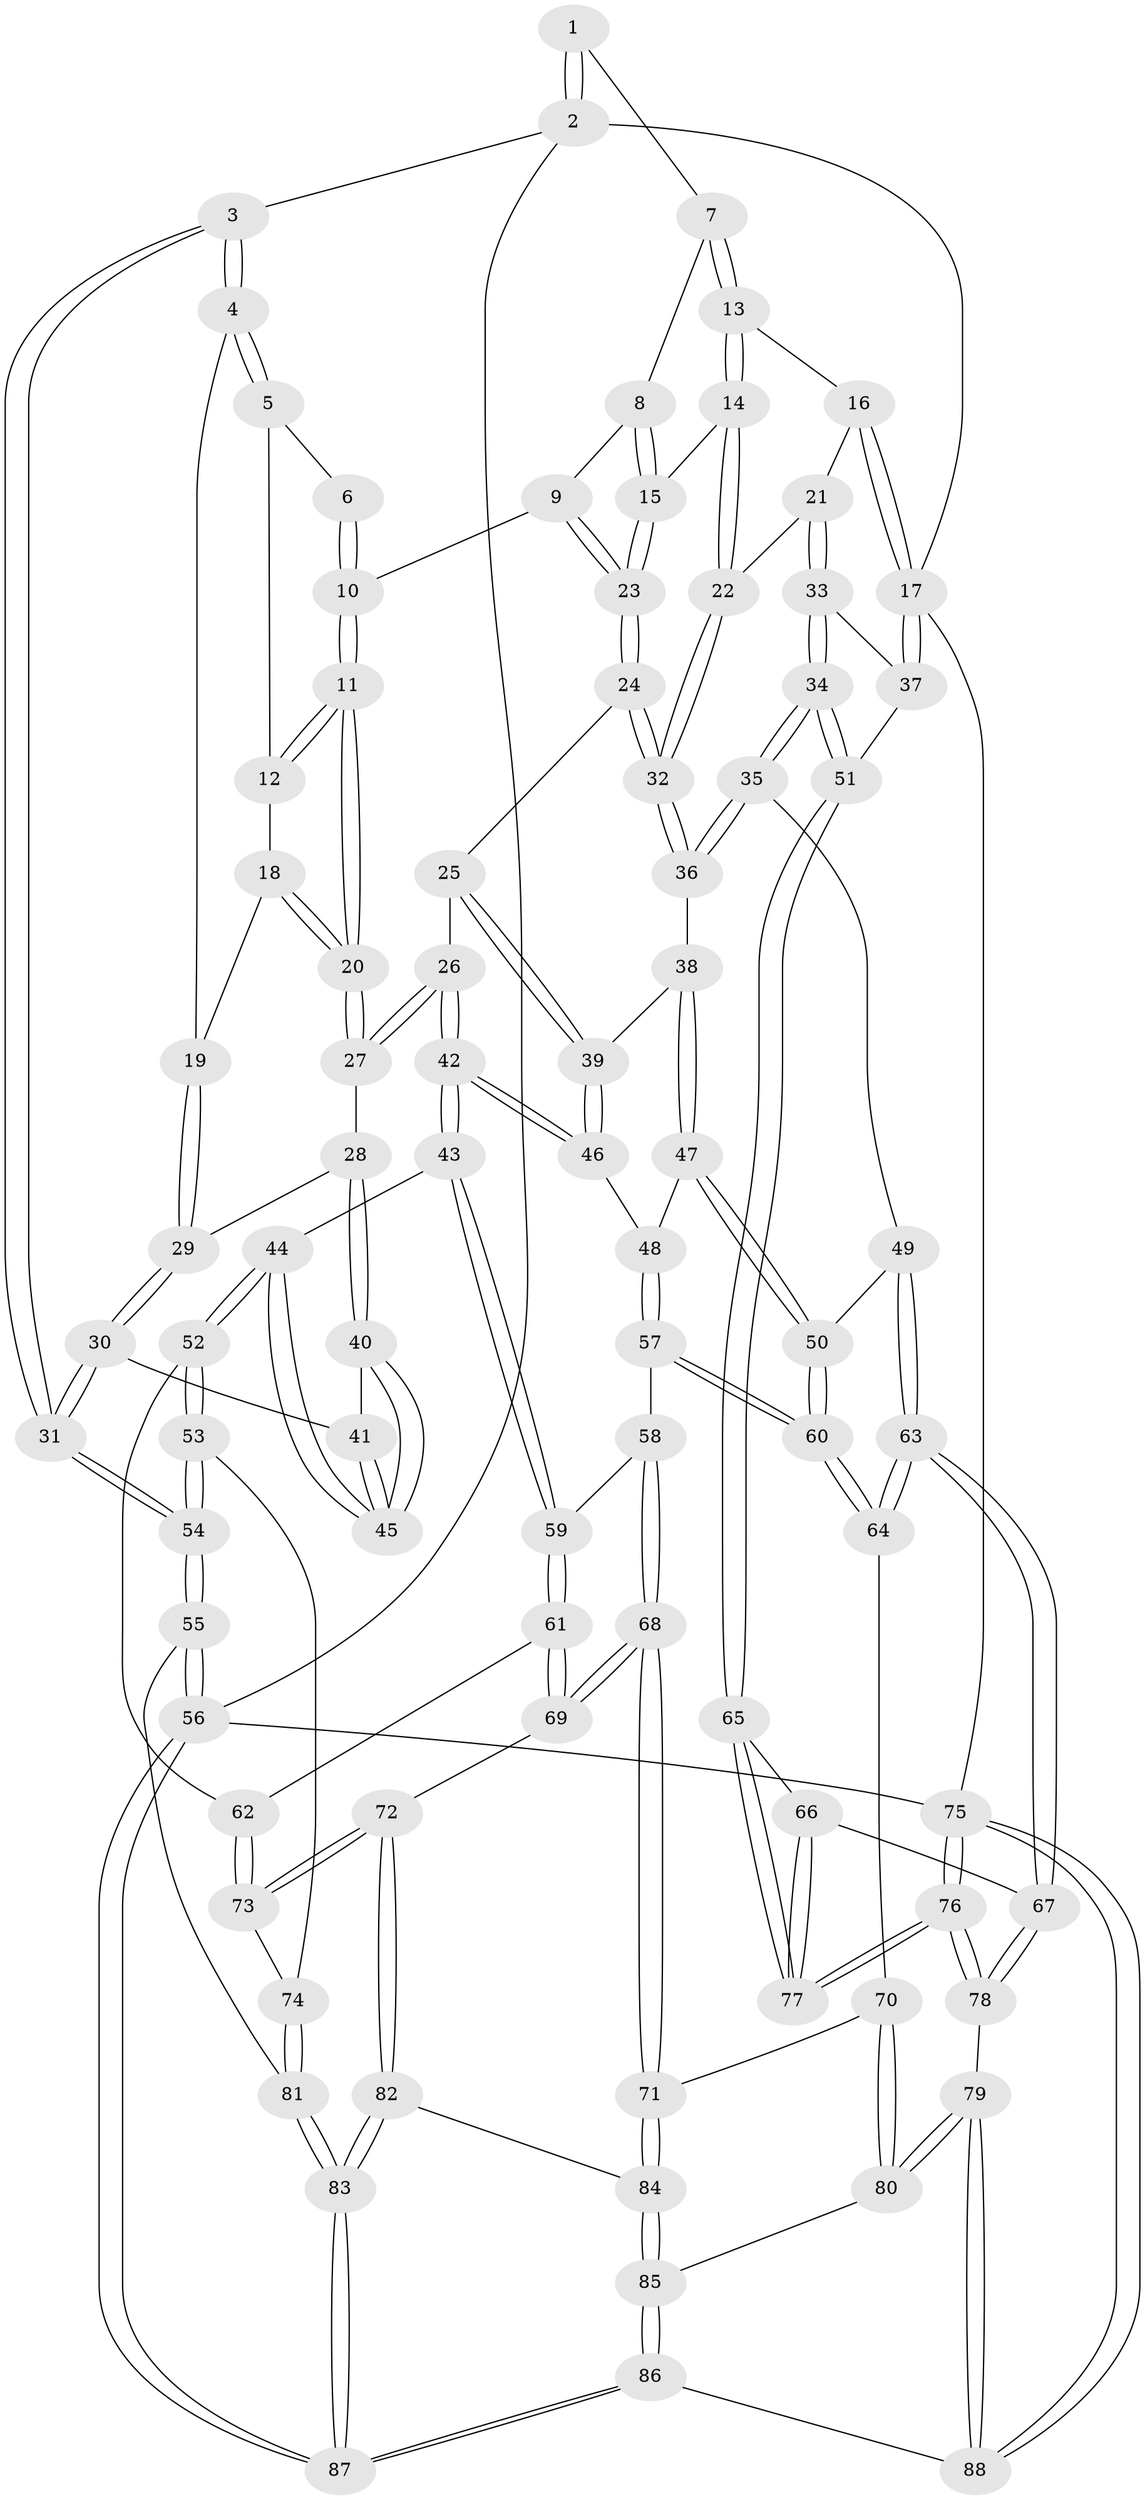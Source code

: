 // Generated by graph-tools (version 1.1) at 2025/03/03/09/25 03:03:26]
// undirected, 88 vertices, 217 edges
graph export_dot {
graph [start="1"]
  node [color=gray90,style=filled];
  1 [pos="+0.38653994323896607+0"];
  2 [pos="+0+0"];
  3 [pos="+0+0"];
  4 [pos="+0.10527196367148448+0.046924857782796175"];
  5 [pos="+0.3470339737446293+0.0357991930698802"];
  6 [pos="+0.384868931601751+0"];
  7 [pos="+0.6973978506262992+0"];
  8 [pos="+0.5749843900176786+0"];
  9 [pos="+0.4837150352432445+0.09679366150426108"];
  10 [pos="+0.4702008438817174+0.09690519960895397"];
  11 [pos="+0.4169043485591009+0.12524847184355142"];
  12 [pos="+0.3547775624491874+0.08291645241501668"];
  13 [pos="+0.7814249108412995+0"];
  14 [pos="+0.6533620595332645+0.14601984708498153"];
  15 [pos="+0.5989032258706232+0.1817431551836785"];
  16 [pos="+0.8978877184251636+0"];
  17 [pos="+1+0"];
  18 [pos="+0.3051081151845262+0.11022568366363619"];
  19 [pos="+0.21403695108583784+0.12137610195798976"];
  20 [pos="+0.37791409788570396+0.26534611511759476"];
  21 [pos="+0.8189576942984397+0.22421653252985557"];
  22 [pos="+0.8172900194547694+0.22446644031303173"];
  23 [pos="+0.5782543244802298+0.20368723920930223"];
  24 [pos="+0.5681753045186102+0.2775879392276224"];
  25 [pos="+0.4822742713615918+0.2952104174255139"];
  26 [pos="+0.4372976789006845+0.296806221834165"];
  27 [pos="+0.376748001275721+0.27380044194686975"];
  28 [pos="+0.3376292213577681+0.28616730072502694"];
  29 [pos="+0.282135828120974+0.2496340917784585"];
  30 [pos="+0+0.3050101312194615"];
  31 [pos="+0+0.2819608659577763"];
  32 [pos="+0.6236774390124179+0.32389699515496617"];
  33 [pos="+0.8373674939058858+0.2438111253876149"];
  34 [pos="+0.865510029173271+0.5120814660244153"];
  35 [pos="+0.8221758057945485+0.5217683966620773"];
  36 [pos="+0.6367894355942986+0.3727040805599001"];
  37 [pos="+1+0.24433036285907161"];
  38 [pos="+0.5859800635375184+0.4363312064223338"];
  39 [pos="+0.5100200407136655+0.45380230432943636"];
  40 [pos="+0.3322659060835427+0.2959272143996928"];
  41 [pos="+0.10486179816405662+0.3723388547065623"];
  42 [pos="+0.4337218530026392+0.5011414151080872"];
  43 [pos="+0.3581524167779577+0.5298129072157208"];
  44 [pos="+0.27206775238085806+0.5163994594576754"];
  45 [pos="+0.2692915862873416+0.5072416884503639"];
  46 [pos="+0.4416186548708182+0.5020911652323256"];
  47 [pos="+0.587138208658445+0.5550002545317619"];
  48 [pos="+0.4740922914615934+0.5267658516999807"];
  49 [pos="+0.8206368304385476+0.5231905262906947"];
  50 [pos="+0.6168339042758754+0.5905791573690617"];
  51 [pos="+1+0.5663397756514461"];
  52 [pos="+0.21339702850383296+0.6006981278582884"];
  53 [pos="+0.14643963804163512+0.6616576955361511"];
  54 [pos="+0+0.688178378377118"];
  55 [pos="+0+0.7608527291369024"];
  56 [pos="+0+1"];
  57 [pos="+0.50256109741238+0.654792039497705"];
  58 [pos="+0.47835957947783536+0.664769718576248"];
  59 [pos="+0.4194655994269171+0.6574696830591834"];
  60 [pos="+0.5873389086879416+0.6592697774774683"];
  61 [pos="+0.40054911886240324+0.683656845339107"];
  62 [pos="+0.349896886606763+0.6931244635294612"];
  63 [pos="+0.7352715230605237+0.7601663278703277"];
  64 [pos="+0.605581473244207+0.7104261671785507"];
  65 [pos="+1+0.6191433264990172"];
  66 [pos="+0.7956036991994218+0.8217074957521117"];
  67 [pos="+0.7686552396625321+0.8371734349118601"];
  68 [pos="+0.47738161049207023+0.7923215802315027"];
  69 [pos="+0.40679708160828015+0.752230822605162"];
  70 [pos="+0.5641038979684958+0.7743919232228349"];
  71 [pos="+0.4872509956805825+0.8063769852353975"];
  72 [pos="+0.333340035323154+0.7911375748123647"];
  73 [pos="+0.3140804511850227+0.7734372507368453"];
  74 [pos="+0.2075840979730825+0.7394248228217385"];
  75 [pos="+1+1"];
  76 [pos="+1+1"];
  77 [pos="+1+0.8666588245035369"];
  78 [pos="+0.7674848643736113+0.8454890152710243"];
  79 [pos="+0.7023979931431841+0.9242001909069041"];
  80 [pos="+0.639557711997919+0.8884632352001446"];
  81 [pos="+0.21977069087496348+0.9328022770111454"];
  82 [pos="+0.3526077847685811+0.883018132223944"];
  83 [pos="+0.2538141324202802+0.9820500656806858"];
  84 [pos="+0.4661997116412334+0.8772274595342375"];
  85 [pos="+0.4728486751026262+0.8863435297385704"];
  86 [pos="+0.5402518601856722+1"];
  87 [pos="+0.2424145752305053+1"];
  88 [pos="+0.658002339181236+1"];
  1 -- 2;
  1 -- 2;
  1 -- 7;
  2 -- 3;
  2 -- 17;
  2 -- 56;
  3 -- 4;
  3 -- 4;
  3 -- 31;
  3 -- 31;
  4 -- 5;
  4 -- 5;
  4 -- 19;
  5 -- 6;
  5 -- 12;
  6 -- 10;
  6 -- 10;
  7 -- 8;
  7 -- 13;
  7 -- 13;
  8 -- 9;
  8 -- 15;
  8 -- 15;
  9 -- 10;
  9 -- 23;
  9 -- 23;
  10 -- 11;
  10 -- 11;
  11 -- 12;
  11 -- 12;
  11 -- 20;
  11 -- 20;
  12 -- 18;
  13 -- 14;
  13 -- 14;
  13 -- 16;
  14 -- 15;
  14 -- 22;
  14 -- 22;
  15 -- 23;
  15 -- 23;
  16 -- 17;
  16 -- 17;
  16 -- 21;
  17 -- 37;
  17 -- 37;
  17 -- 75;
  18 -- 19;
  18 -- 20;
  18 -- 20;
  19 -- 29;
  19 -- 29;
  20 -- 27;
  20 -- 27;
  21 -- 22;
  21 -- 33;
  21 -- 33;
  22 -- 32;
  22 -- 32;
  23 -- 24;
  23 -- 24;
  24 -- 25;
  24 -- 32;
  24 -- 32;
  25 -- 26;
  25 -- 39;
  25 -- 39;
  26 -- 27;
  26 -- 27;
  26 -- 42;
  26 -- 42;
  27 -- 28;
  28 -- 29;
  28 -- 40;
  28 -- 40;
  29 -- 30;
  29 -- 30;
  30 -- 31;
  30 -- 31;
  30 -- 41;
  31 -- 54;
  31 -- 54;
  32 -- 36;
  32 -- 36;
  33 -- 34;
  33 -- 34;
  33 -- 37;
  34 -- 35;
  34 -- 35;
  34 -- 51;
  34 -- 51;
  35 -- 36;
  35 -- 36;
  35 -- 49;
  36 -- 38;
  37 -- 51;
  38 -- 39;
  38 -- 47;
  38 -- 47;
  39 -- 46;
  39 -- 46;
  40 -- 41;
  40 -- 45;
  40 -- 45;
  41 -- 45;
  41 -- 45;
  42 -- 43;
  42 -- 43;
  42 -- 46;
  42 -- 46;
  43 -- 44;
  43 -- 59;
  43 -- 59;
  44 -- 45;
  44 -- 45;
  44 -- 52;
  44 -- 52;
  46 -- 48;
  47 -- 48;
  47 -- 50;
  47 -- 50;
  48 -- 57;
  48 -- 57;
  49 -- 50;
  49 -- 63;
  49 -- 63;
  50 -- 60;
  50 -- 60;
  51 -- 65;
  51 -- 65;
  52 -- 53;
  52 -- 53;
  52 -- 62;
  53 -- 54;
  53 -- 54;
  53 -- 74;
  54 -- 55;
  54 -- 55;
  55 -- 56;
  55 -- 56;
  55 -- 81;
  56 -- 87;
  56 -- 87;
  56 -- 75;
  57 -- 58;
  57 -- 60;
  57 -- 60;
  58 -- 59;
  58 -- 68;
  58 -- 68;
  59 -- 61;
  59 -- 61;
  60 -- 64;
  60 -- 64;
  61 -- 62;
  61 -- 69;
  61 -- 69;
  62 -- 73;
  62 -- 73;
  63 -- 64;
  63 -- 64;
  63 -- 67;
  63 -- 67;
  64 -- 70;
  65 -- 66;
  65 -- 77;
  65 -- 77;
  66 -- 67;
  66 -- 77;
  66 -- 77;
  67 -- 78;
  67 -- 78;
  68 -- 69;
  68 -- 69;
  68 -- 71;
  68 -- 71;
  69 -- 72;
  70 -- 71;
  70 -- 80;
  70 -- 80;
  71 -- 84;
  71 -- 84;
  72 -- 73;
  72 -- 73;
  72 -- 82;
  72 -- 82;
  73 -- 74;
  74 -- 81;
  74 -- 81;
  75 -- 76;
  75 -- 76;
  75 -- 88;
  75 -- 88;
  76 -- 77;
  76 -- 77;
  76 -- 78;
  76 -- 78;
  78 -- 79;
  79 -- 80;
  79 -- 80;
  79 -- 88;
  79 -- 88;
  80 -- 85;
  81 -- 83;
  81 -- 83;
  82 -- 83;
  82 -- 83;
  82 -- 84;
  83 -- 87;
  83 -- 87;
  84 -- 85;
  84 -- 85;
  85 -- 86;
  85 -- 86;
  86 -- 87;
  86 -- 87;
  86 -- 88;
}
